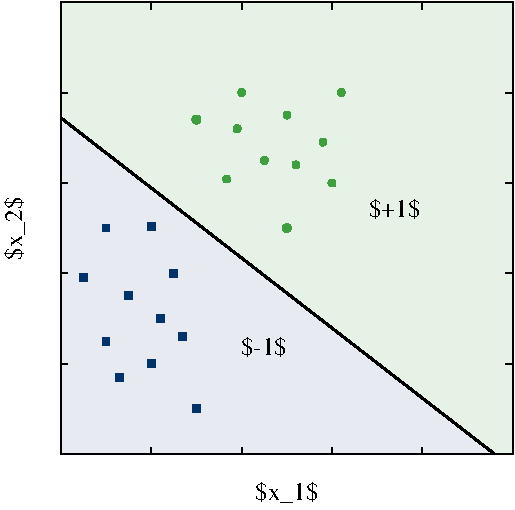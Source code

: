 #FIG 3.2  Produced by xfig version 3.2.5b
Portrait
Flush left
Metric
Letter  
100.00
Single
0
1200 2
0 32 #e7ebf1
0 33 #ccd6e0
0 34 #003367
0 35 #e7f2e7
0 36 #cce7cc
0 37 #3e9f3e
0 38 #c5c5c5
0 39 #7c7c7c
0 40 #4f4f4f
0 41 #3e3e3e
0 42 #ac9879
0 43 #beb091
0 44 #ddd3ac
0 45 #e7ddc5
# polyline
2 1 0 1 34 34 45 0 20 0.000 0 0 7 0 0 5
	 1024 1676 1024 1724 1073 1724 1073 1676 1024 1676
# polyline
2 1 0 1 34 34 45 0 20 0.000 0 0 7 0 0 5
	 1509 1999 1509 2048 1558 2048 1558 1999 1509 1999
# polyline
2 1 0 1 0 7 48 0 -1 0.000 0 1 0 0 0 1
	 1533 2023
# polyline
2 1 0 1 0 0 50 0 -1 0.000 0 0 7 0 0 2
	 725 1378 775 1378
# polyline
2 1 0 1 0 0 50 0 -1 0.000 0 0 7 0 0 2
	 725 732 775 732
# polyline
2 1 0 1 0 0 50 0 -1 0.000 0 0 7 0 0 2
	 725 86 725 135
# polyline
2 1 0 1 0 0 50 0 -1 0.000 0 0 7 0 0 2
	 1372 86 1372 135
# polyline
2 1 0 1 0 0 50 0 -1 0.000 0 0 7 0 0 2
	 2018 86 2018 135
# polyline
2 1 0 1 0 0 50 0 -1 0.000 0 0 7 0 0 2
	 2663 86 2663 135
# polyline
2 1 0 1 0 0 50 0 -1 0.000 0 0 7 0 0 2
	 3309 86 3309 135
# polyline
2 1 0 1 0 0 50 0 -1 0.000 0 0 7 0 0 2
	 3955 86 3906 86
# polyline
2 1 0 1 0 0 50 0 -1 0.000 0 0 7 0 0 2
	 3955 86 3955 135
# polyline
2 1 0 1 0 0 50 0 -1 0.000 0 0 7 0 0 2
	 3955 732 3906 732
# polyline
2 1 0 1 0 0 50 0 -1 0.000 0 0 7 0 0 2
	 3955 1378 3906 1378
# polyline
2 1 0 1 0 0 50 0 -1 0.000 0 0 7 0 0 2
	 3955 2023 3906 2023
# polyline
2 1 0 1 0 0 50 0 -1 0.000 0 0 7 0 0 2
	 3955 2669 3906 2669
# polyline
2 1 0 1 0 0 50 0 -1 0.000 0 0 7 0 0 2
	 3955 3315 3906 3315
# polyline
2 1 0 1 0 0 50 0 -1 0.000 0 0 7 0 0 2
	 3955 3315 3955 3266
# polyline
2 1 0 1 0 0 50 0 -1 0.000 0 0 7 0 0 2
	 3309 3315 3309 3266
# polyline
2 1 0 1 0 0 50 0 -1 0.000 0 0 7 0 0 2
	 2663 3315 2663 3266
# polyline
2 1 0 1 0 0 50 0 -1 0.000 0 0 7 0 0 2
	 2018 3315 2018 3266
# polyline
2 1 0 1 0 0 50 0 -1 0.000 0 0 7 0 0 2
	 1372 3315 1372 3266
# polyline
2 1 0 1 0 0 50 0 -1 0.000 0 0 7 0 0 2
	 725 3315 775 3315
# polyline
2 1 0 1 0 0 50 0 -1 0.000 0 0 7 0 0 2
	 725 3315 725 3266
# polyline
2 1 0 1 0 0 50 0 -1 0.000 0 0 7 0 0 2
	 725 2023 775 2023
# polyline
2 1 0 1 0 0 50 0 -1 0.000 0 0 7 0 0 2
	 725 2669 775 2669
# polyline
2 1 0 1 37 37 40 0 20 0.000 0 0 7 0 0 1
	 1695 925
# polyline
2 1 0 1 37 37 40 0 20 0.000 0 0 7 0 0 1
	 2341 1700
# polyline
2 1 0 1 34 34 45 0 20 0.000 0 0 7 0 0 5
	 863 2031 863 2080 912 2080 912 2031 863 2031
# polyline
2 1 0 1 34 34 45 0 20 0.000 0 0 7 0 0 5
	 1186 2160 1186 2209 1235 2209 1235 2160 1186 2160
# polyline
2 1 0 1 34 34 45 0 20 0.000 0 0 7 0 0 5
	 1412 2321 1412 2370 1461 2370 1461 2321 1412 2321
# polyline
2 1 0 1 34 34 45 0 20 0.000 0 0 7 0 0 5
	 1573 2451 1573 2500 1622 2500 1622 2451 1573 2451
# polyline
2 1 0 1 34 34 45 0 20 0.000 0 0 7 0 0 5
	 1348 2644 1348 2693 1396 2693 1396 2644 1348 2644
# polyline
2 1 0 1 34 34 45 0 20 0.000 0 0 7 0 0 5
	 1121 2741 1121 2790 1170 2790 1170 2741 1121 2741
# polyline
2 1 0 1 34 34 45 0 20 0.000 0 0 7 0 0 5
	 1670 2967 1670 3016 1719 3016 1719 2967 1670 2967
# polyline
2 1 0 1 34 34 45 0 20 0.000 0 0 7 0 0 5
	 1024 2483 1024 2532 1073 2532 1073 2483 1024 2483
# polyline
2 1 0 1 0 0 50 0 -1 0.000 0 0 7 0 0 2
	 725 86 775 86
# polyline
2 1 0 1 34 34 45 0 20 0.000 0 0 7 0 0 5
	 1350 1665 1350 1714 1399 1714 1399 1665 1350 1665
2 1 0 2 0 0 50 -1 20 0.000 0 0 7 0 0 2
	 725 912 3825 3315
2 3 0 0 32 32 70 -1 20 0.000 0 0 -1 0 0 4
	 725 3315 725 912 3825 3315 725 3315
# polyline
2 1 0 1 0 7 50 0 -1 0.000 0 0 7 0 0 5
	 725 86 725 3315 3955 3315 3955 86 725 86
# polyline
2 1 0 1 0 35 75 0 20 0.000 0 0 7 0 0 5
	 725 86 725 3315 3955 3315 3955 86 725 86
# spline
3 4 0 2 37 37 40 0 20 0.000 0 0 0 21
	 2365 1700 2364 1692 2361 1686 2355 1680 2349 1677 2341 1676
	 2333 1677 2326 1680 2321 1686 2318 1692 2317 1700 2318 1708
	 2321 1715 2326 1719 2333 1723 2341 1724 2349 1723 2355 1719
	 2361 1715 2364 1708 2365 1700
	 0.000 0.000 -1.000 -1.000 -1.000 0.000 0.000 -1.000
	 -1.000 -1.000 0.000 0.000 -1.000 -1.000 -1.000 0.000
	 0.000 -1.000 -1.000 -1.000 0.000
# spline
3 4 0 2 37 37 40 0 20 0.000 0 0 0 21
	 1719 925 1718 917 1715 911 1709 905 1703 902 1695 901
	 1687 902 1680 905 1675 911 1671 917 1670 925 1671 933
	 1675 940 1680 945 1687 949 1695 950 1703 949 1709 945
	 1715 940 1718 933 1719 925
	 0.000 0.000 -1.000 -1.000 -1.000 0.000 0.000 -1.000
	 -1.000 -1.000 0.000 0.000 -1.000 -1.000 -1.000 0.000
	 0.000 -1.000 -1.000 -1.000 0.000
# spline
3 4 0 1 37 37 40 0 20 0.000 0 0 0 21
	 2010 990 2009 982 2005 976 2000 971 1993 967 1985 966
	 1978 967 1971 971 1965 976 1962 982 1961 990 1962 998
	 1965 1005 1971 1010 1978 1013 1985 1015 1993 1013 2000 1010
	 2005 1005 2009 998 2010 990
	 0.000 0.000 -1.000 -1.000 -1.000 0.000 0.000 -1.000
	 -1.000 -1.000 0.000 0.000 -1.000 -1.000 -1.000 0.000
	 0.000 -1.000 -1.000 -1.000 0.000
# spline
3 4 0 1 37 37 40 0 20 0.000 0 0 0 21
	 2042 732 2041 724 2038 717 2032 712 2025 709 2018 707
	 2010 709 2003 712 1998 717 1995 724 1993 732 1995 739
	 1998 746 2003 752 2010 755 2018 756 2025 755 2032 752
	 2038 746 2041 739 2042 732
	 0.000 0.000 -1.000 -1.000 -1.000 0.000 0.000 -1.000
	 -1.000 -1.000 0.000 0.000 -1.000 -1.000 -1.000 0.000
	 0.000 -1.000 -1.000 -1.000 0.000
# spline
3 4 0 1 37 37 40 0 20 0.000 0 0 0 21
	 2365 893 2364 886 2361 879 2355 873 2349 870 2341 869
	 2333 870 2326 873 2321 879 2318 886 2317 893 2318 901
	 2321 908 2326 913 2333 916 2341 918 2349 916 2355 913
	 2361 908 2364 901 2365 893
	 0.000 0.000 -1.000 -1.000 -1.000 0.000 0.000 -1.000
	 -1.000 -1.000 0.000 0.000 -1.000 -1.000 -1.000 0.000
	 0.000 -1.000 -1.000 -1.000 0.000
# spline
3 4 0 1 37 37 40 0 20 0.000 0 0 0 21
	 2753 732 2752 724 2748 717 2743 712 2736 709 2728 707
	 2721 709 2714 712 2708 717 2705 724 2704 732 2705 739
	 2708 746 2714 752 2721 755 2728 756 2736 755 2743 752
	 2748 746 2752 739 2753 732
	 0.000 0.000 -1.000 -1.000 -1.000 0.000 0.000 -1.000
	 -1.000 -1.000 0.000 0.000 -1.000 -1.000 -1.000 0.000
	 0.000 -1.000 -1.000 -1.000 0.000
# spline
3 4 0 1 37 37 40 0 20 0.000 0 0 0 21
	 2623 1087 2622 1079 2619 1072 2613 1067 2607 1064 2599 1062
	 2591 1064 2584 1067 2579 1072 2576 1079 2574 1087 2576 1094
	 2579 1101 2584 1107 2591 1110 2599 1111 2607 1110 2613 1107
	 2619 1101 2622 1094 2623 1087
	 0.000 0.000 -1.000 -1.000 -1.000 0.000 0.000 -1.000
	 -1.000 -1.000 0.000 0.000 -1.000 -1.000 -1.000 0.000
	 0.000 -1.000 -1.000 -1.000 0.000
# spline
3 4 0 1 37 37 40 0 20 0.000 0 0 0 21
	 2430 1248 2429 1240 2425 1234 2420 1228 2413 1225 2405 1224
	 2398 1225 2391 1228 2385 1234 2382 1240 2381 1248 2382 1256
	 2385 1263 2391 1268 2398 1271 2405 1272 2413 1271 2420 1268
	 2425 1263 2429 1256 2430 1248
	 0.000 0.000 -1.000 -1.000 -1.000 0.000 0.000 -1.000
	 -1.000 -1.000 0.000 0.000 -1.000 -1.000 -1.000 0.000
	 0.000 -1.000 -1.000 -1.000 0.000
# spline
3 4 0 1 37 37 40 0 20 0.000 0 0 0 21
	 2204 1216 2203 1208 2199 1202 2194 1196 2187 1193 2179 1192
	 2172 1193 2165 1196 2160 1202 2157 1208 2155 1216 2157 1224
	 2160 1231 2165 1236 2172 1240 2179 1241 2187 1240 2194 1236
	 2199 1231 2203 1224 2204 1216
	 0.000 0.000 -1.000 -1.000 -1.000 0.000 0.000 -1.000
	 -1.000 -1.000 0.000 0.000 -1.000 -1.000 -1.000 0.000
	 0.000 -1.000 -1.000 -1.000 0.000
# spline
3 4 0 1 37 37 40 0 20 0.000 0 0 0 21
	 2687 1378 2686 1370 2683 1363 2678 1358 2671 1355 2663 1353
	 2655 1355 2649 1358 2643 1363 2640 1370 2638 1378 2640 1385
	 2643 1392 2649 1398 2655 1401 2663 1402 2671 1401 2678 1398
	 2683 1392 2686 1385 2687 1378
	 0.000 0.000 -1.000 -1.000 -1.000 0.000 0.000 -1.000
	 -1.000 -1.000 0.000 0.000 -1.000 -1.000 -1.000 0.000
	 0.000 -1.000 -1.000 -1.000 0.000
# spline
3 4 0 1 37 37 40 0 20 0.000 0 0 0 21
	 1935 1350 1934 1342 1930 1336 1925 1330 1918 1327 1910 1326
	 1903 1327 1896 1330 1890 1336 1887 1342 1886 1350 1887 1358
	 1890 1365 1896 1370 1903 1373 1910 1374 1918 1373 1925 1370
	 1930 1365 1934 1358 1935 1350
	 0.000 0.000 -1.000 -1.000 -1.000 0.000 0.000 -1.000
	 -1.000 -1.000 0.000 0.000 -1.000 -1.000 -1.000 0.000
	 0.000 -1.000 -1.000 -1.000 0.000
# text
4 1 0 50 -1 -1 12 1.5708 6 180 525 450 1701 $x_2$\001
# text
4 1 0 50 -1 -1 12 0.0000 6 180 525 2340 3645 $x_1$\001
# text
4 0 0 50 -1 -1 12 0.0000 6 165 420 2925 1620 $+1$\001
# text
4 2 0 50 -1 -1 12 0.0000 6 165 375 2340 2610 $-1$\001
